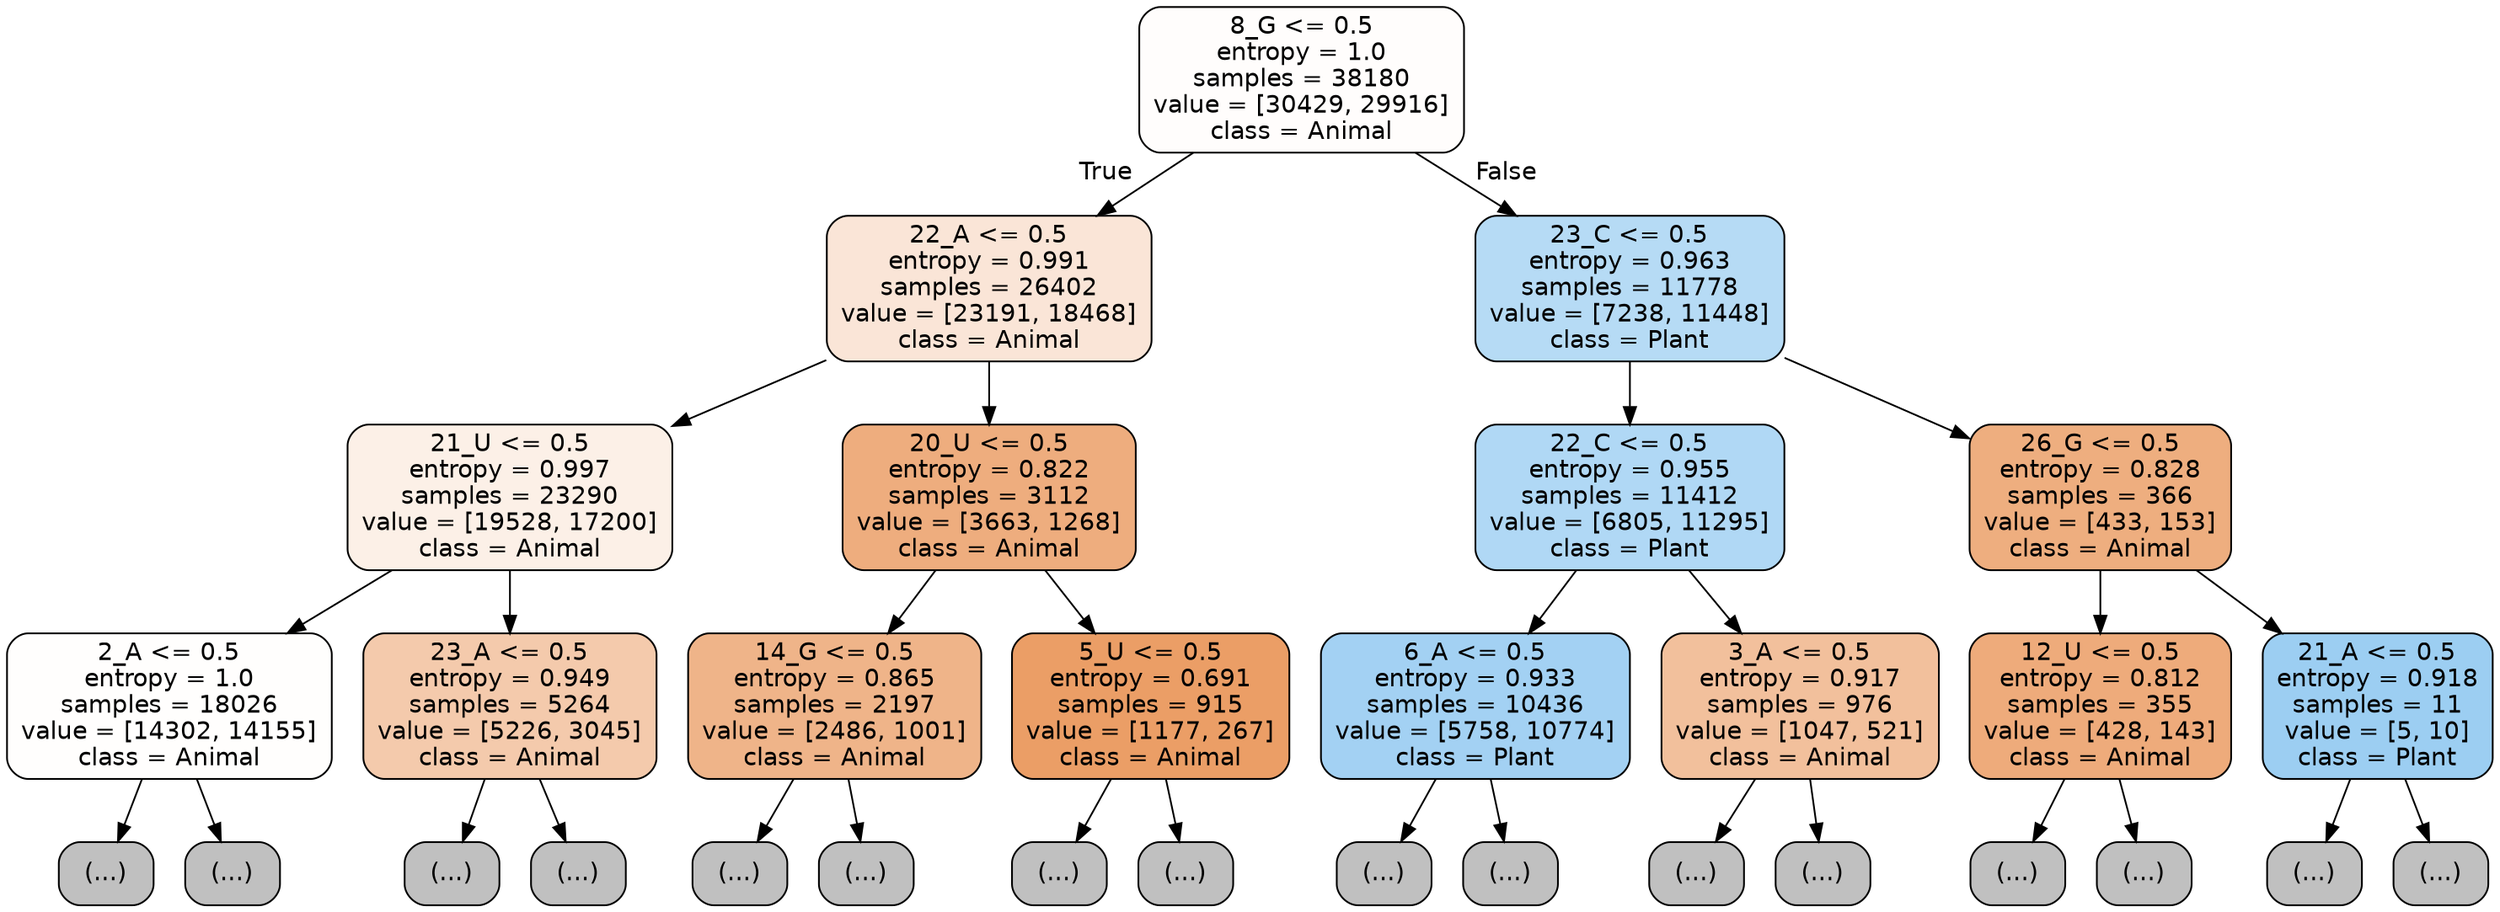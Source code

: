 digraph Tree {
node [shape=box, style="filled, rounded", color="black", fontname="helvetica"] ;
edge [fontname="helvetica"] ;
0 [label="8_G <= 0.5\nentropy = 1.0\nsamples = 38180\nvalue = [30429, 29916]\nclass = Animal", fillcolor="#fffdfc"] ;
1 [label="22_A <= 0.5\nentropy = 0.991\nsamples = 26402\nvalue = [23191, 18468]\nclass = Animal", fillcolor="#fae5d7"] ;
0 -> 1 [labeldistance=2.5, labelangle=45, headlabel="True"] ;
2 [label="21_U <= 0.5\nentropy = 0.997\nsamples = 23290\nvalue = [19528, 17200]\nclass = Animal", fillcolor="#fcf0e7"] ;
1 -> 2 ;
3 [label="2_A <= 0.5\nentropy = 1.0\nsamples = 18026\nvalue = [14302, 14155]\nclass = Animal", fillcolor="#fffefd"] ;
2 -> 3 ;
4 [label="(...)", fillcolor="#C0C0C0"] ;
3 -> 4 ;
6513 [label="(...)", fillcolor="#C0C0C0"] ;
3 -> 6513 ;
8700 [label="23_A <= 0.5\nentropy = 0.949\nsamples = 5264\nvalue = [5226, 3045]\nclass = Animal", fillcolor="#f4caac"] ;
2 -> 8700 ;
8701 [label="(...)", fillcolor="#C0C0C0"] ;
8700 -> 8701 ;
11002 [label="(...)", fillcolor="#C0C0C0"] ;
8700 -> 11002 ;
11129 [label="20_U <= 0.5\nentropy = 0.822\nsamples = 3112\nvalue = [3663, 1268]\nclass = Animal", fillcolor="#eead7e"] ;
1 -> 11129 ;
11130 [label="14_G <= 0.5\nentropy = 0.865\nsamples = 2197\nvalue = [2486, 1001]\nclass = Animal", fillcolor="#efb489"] ;
11129 -> 11130 ;
11131 [label="(...)", fillcolor="#C0C0C0"] ;
11130 -> 11131 ;
11910 [label="(...)", fillcolor="#C0C0C0"] ;
11130 -> 11910 ;
12165 [label="5_U <= 0.5\nentropy = 0.691\nsamples = 915\nvalue = [1177, 267]\nclass = Animal", fillcolor="#eb9e66"] ;
11129 -> 12165 ;
12166 [label="(...)", fillcolor="#C0C0C0"] ;
12165 -> 12166 ;
12411 [label="(...)", fillcolor="#C0C0C0"] ;
12165 -> 12411 ;
12534 [label="23_C <= 0.5\nentropy = 0.963\nsamples = 11778\nvalue = [7238, 11448]\nclass = Plant", fillcolor="#b6dbf5"] ;
0 -> 12534 [labeldistance=2.5, labelangle=-45, headlabel="False"] ;
12535 [label="22_C <= 0.5\nentropy = 0.955\nsamples = 11412\nvalue = [6805, 11295]\nclass = Plant", fillcolor="#b0d8f5"] ;
12534 -> 12535 ;
12536 [label="6_A <= 0.5\nentropy = 0.933\nsamples = 10436\nvalue = [5758, 10774]\nclass = Plant", fillcolor="#a3d1f3"] ;
12535 -> 12536 ;
12537 [label="(...)", fillcolor="#C0C0C0"] ;
12536 -> 12537 ;
15398 [label="(...)", fillcolor="#C0C0C0"] ;
12536 -> 15398 ;
16327 [label="3_A <= 0.5\nentropy = 0.917\nsamples = 976\nvalue = [1047, 521]\nclass = Animal", fillcolor="#f2c09c"] ;
12535 -> 16327 ;
16328 [label="(...)", fillcolor="#C0C0C0"] ;
16327 -> 16328 ;
16741 [label="(...)", fillcolor="#C0C0C0"] ;
16327 -> 16741 ;
16852 [label="26_G <= 0.5\nentropy = 0.828\nsamples = 366\nvalue = [433, 153]\nclass = Animal", fillcolor="#eeae7f"] ;
12534 -> 16852 ;
16853 [label="12_U <= 0.5\nentropy = 0.812\nsamples = 355\nvalue = [428, 143]\nclass = Animal", fillcolor="#eeab7b"] ;
16852 -> 16853 ;
16854 [label="(...)", fillcolor="#C0C0C0"] ;
16853 -> 16854 ;
16991 [label="(...)", fillcolor="#C0C0C0"] ;
16853 -> 16991 ;
17022 [label="21_A <= 0.5\nentropy = 0.918\nsamples = 11\nvalue = [5, 10]\nclass = Plant", fillcolor="#9ccef2"] ;
16852 -> 17022 ;
17023 [label="(...)", fillcolor="#C0C0C0"] ;
17022 -> 17023 ;
17024 [label="(...)", fillcolor="#C0C0C0"] ;
17022 -> 17024 ;
}